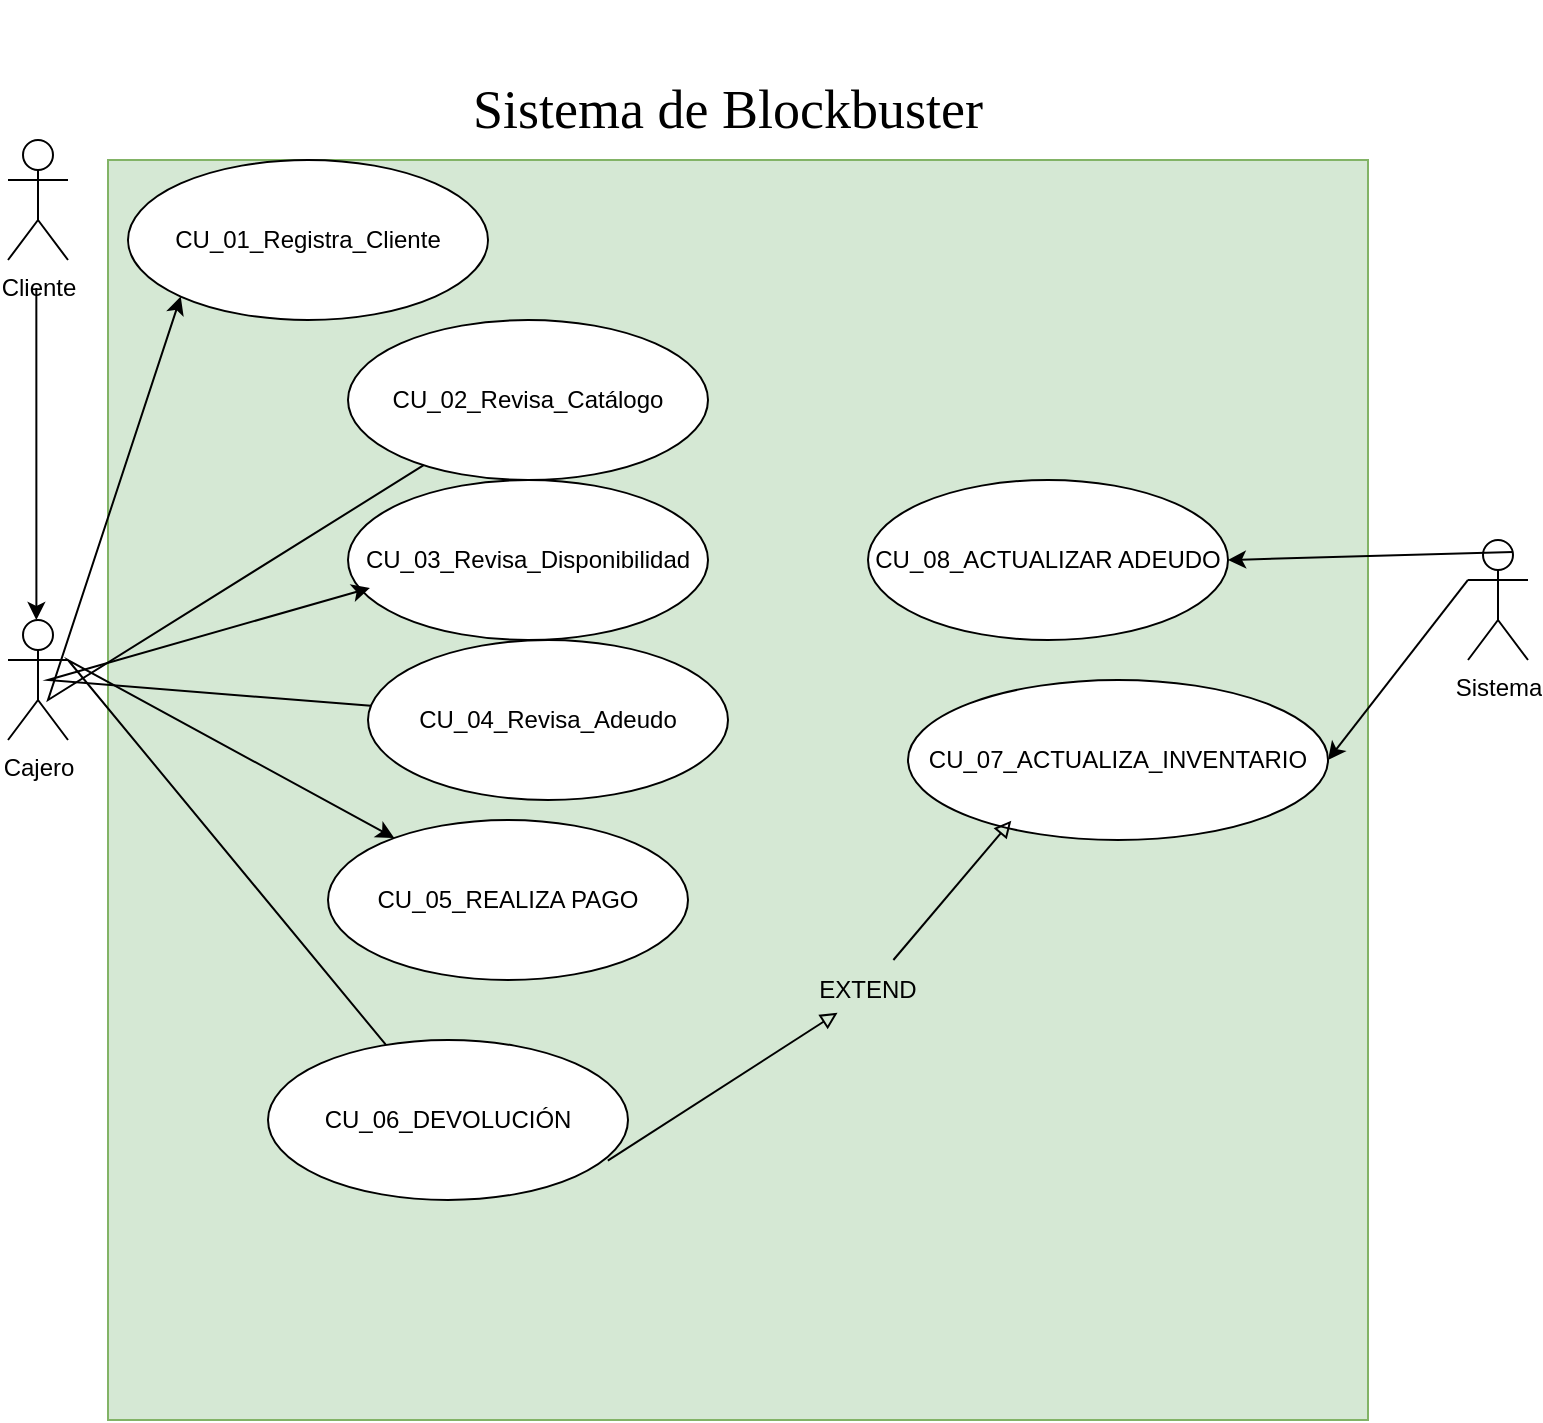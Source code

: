 <mxfile version="26.1.0" pages="3">
  <diagram name="Blockbuster" id="ODJvCPuxcJ4zvgxsXHJD">
    <mxGraphModel dx="1434" dy="728" grid="1" gridSize="10" guides="1" tooltips="1" connect="1" arrows="1" fold="1" page="1" pageScale="1" pageWidth="827" pageHeight="1169" math="0" shadow="0">
      <root>
        <mxCell id="0" />
        <mxCell id="1" parent="0" />
        <mxCell id="nJE4RVAXgkf5wyFK5IrM-1" value="Cliente" style="shape=umlActor;verticalLabelPosition=bottom;verticalAlign=top;html=1;outlineConnect=0;" vertex="1" parent="1">
          <mxGeometry x="30" y="100" width="30" height="60" as="geometry" />
        </mxCell>
        <mxCell id="nJE4RVAXgkf5wyFK5IrM-2" value="Cajero" style="shape=umlActor;verticalLabelPosition=bottom;verticalAlign=top;html=1;outlineConnect=0;" vertex="1" parent="1">
          <mxGeometry x="30" y="340" width="30" height="60" as="geometry" />
        </mxCell>
        <mxCell id="nJE4RVAXgkf5wyFK5IrM-5" value="" style="whiteSpace=wrap;html=1;aspect=fixed;fillColor=#d5e8d4;strokeColor=#82b366;" vertex="1" parent="1">
          <mxGeometry x="80" y="110" width="630" height="630" as="geometry" />
        </mxCell>
        <mxCell id="nJE4RVAXgkf5wyFK5IrM-6" value="Sistema" style="shape=umlActor;verticalLabelPosition=bottom;verticalAlign=top;html=1;outlineConnect=0;" vertex="1" parent="1">
          <mxGeometry x="760" y="300" width="30" height="60" as="geometry" />
        </mxCell>
        <mxCell id="nJE4RVAXgkf5wyFK5IrM-7" style="edgeStyle=orthogonalEdgeStyle;rounded=0;orthogonalLoop=1;jettySize=auto;html=1;" edge="1" parent="1">
          <mxGeometry relative="1" as="geometry">
            <mxPoint x="44.17" y="174" as="sourcePoint" />
            <mxPoint x="44.17" y="340" as="targetPoint" />
            <Array as="points">
              <mxPoint x="44.17" y="334" />
              <mxPoint x="45.17" y="340" />
            </Array>
          </mxGeometry>
        </mxCell>
        <mxCell id="nJE4RVAXgkf5wyFK5IrM-8" value="CU_01_Registra_Cliente" style="ellipse;whiteSpace=wrap;html=1;" vertex="1" parent="1">
          <mxGeometry x="90" y="110" width="180" height="80" as="geometry" />
        </mxCell>
        <mxCell id="nJE4RVAXgkf5wyFK5IrM-9" value="CU_02_Revisa_Catálogo" style="ellipse;whiteSpace=wrap;html=1;" vertex="1" parent="1">
          <mxGeometry x="200" y="190" width="180" height="80" as="geometry" />
        </mxCell>
        <mxCell id="nJE4RVAXgkf5wyFK5IrM-10" value="CU_03_Revisa_Disponibilidad" style="ellipse;whiteSpace=wrap;html=1;" vertex="1" parent="1">
          <mxGeometry x="200" y="270" width="180" height="80" as="geometry" />
        </mxCell>
        <mxCell id="nJE4RVAXgkf5wyFK5IrM-11" value="CU_04_Revisa_Adeudo" style="ellipse;whiteSpace=wrap;html=1;" vertex="1" parent="1">
          <mxGeometry x="210" y="350" width="180" height="80" as="geometry" />
        </mxCell>
        <mxCell id="nJE4RVAXgkf5wyFK5IrM-12" value="CU_05_REALIZA PAGO" style="ellipse;whiteSpace=wrap;html=1;" vertex="1" parent="1">
          <mxGeometry x="190" y="440" width="180" height="80" as="geometry" />
        </mxCell>
        <mxCell id="nJE4RVAXgkf5wyFK5IrM-13" value="CU_06_DEVOLUCIÓN" style="ellipse;whiteSpace=wrap;html=1;" vertex="1" parent="1">
          <mxGeometry x="160" y="550" width="180" height="80" as="geometry" />
        </mxCell>
        <mxCell id="nJE4RVAXgkf5wyFK5IrM-15" value="" style="endArrow=classic;html=1;rounded=0;entryX=0;entryY=1;entryDx=0;entryDy=0;" edge="1" parent="1" source="nJE4RVAXgkf5wyFK5IrM-9" target="nJE4RVAXgkf5wyFK5IrM-8">
          <mxGeometry width="50" height="50" relative="1" as="geometry">
            <mxPoint x="390" y="400" as="sourcePoint" />
            <mxPoint x="440" y="350" as="targetPoint" />
            <Array as="points">
              <mxPoint x="50" y="380" />
            </Array>
          </mxGeometry>
        </mxCell>
        <mxCell id="nJE4RVAXgkf5wyFK5IrM-17" value="" style="endArrow=classic;html=1;rounded=0;entryX=0.061;entryY=0.675;entryDx=0;entryDy=0;entryPerimeter=0;" edge="1" parent="1" source="nJE4RVAXgkf5wyFK5IrM-11" target="nJE4RVAXgkf5wyFK5IrM-10">
          <mxGeometry width="50" height="50" relative="1" as="geometry">
            <mxPoint x="390" y="400" as="sourcePoint" />
            <mxPoint x="440" y="350" as="targetPoint" />
            <Array as="points">
              <mxPoint x="50" y="370" />
            </Array>
          </mxGeometry>
        </mxCell>
        <mxCell id="nJE4RVAXgkf5wyFK5IrM-19" value="CU_07_ACTUALIZA_INVENTARIO" style="ellipse;whiteSpace=wrap;html=1;" vertex="1" parent="1">
          <mxGeometry x="480" y="370" width="210" height="80" as="geometry" />
        </mxCell>
        <mxCell id="nJE4RVAXgkf5wyFK5IrM-20" value="" style="endArrow=classic;html=1;rounded=0;" edge="1" parent="1" source="nJE4RVAXgkf5wyFK5IrM-13" target="nJE4RVAXgkf5wyFK5IrM-12">
          <mxGeometry width="50" height="50" relative="1" as="geometry">
            <mxPoint x="390" y="400" as="sourcePoint" />
            <mxPoint x="440" y="350" as="targetPoint" />
            <Array as="points">
              <mxPoint x="60" y="360" />
            </Array>
          </mxGeometry>
        </mxCell>
        <mxCell id="nJE4RVAXgkf5wyFK5IrM-22" value="" style="endArrow=classic;html=1;rounded=0;exitX=0;exitY=0.333;exitDx=0;exitDy=0;exitPerimeter=0;entryX=1;entryY=0.5;entryDx=0;entryDy=0;" edge="1" parent="1" source="nJE4RVAXgkf5wyFK5IrM-6" target="nJE4RVAXgkf5wyFK5IrM-19">
          <mxGeometry width="50" height="50" relative="1" as="geometry">
            <mxPoint x="390" y="400" as="sourcePoint" />
            <mxPoint x="440" y="350" as="targetPoint" />
          </mxGeometry>
        </mxCell>
        <mxCell id="nJE4RVAXgkf5wyFK5IrM-23" value="" style="endArrow=block;html=1;rounded=0;entryX=0.246;entryY=0.879;entryDx=0;entryDy=0;entryPerimeter=0;endFill=0;" edge="1" parent="1" source="nJE4RVAXgkf5wyFK5IrM-24" target="nJE4RVAXgkf5wyFK5IrM-19">
          <mxGeometry width="50" height="50" relative="1" as="geometry">
            <mxPoint x="420" y="420" as="sourcePoint" />
            <mxPoint x="500" y="430" as="targetPoint" />
          </mxGeometry>
        </mxCell>
        <mxCell id="nJE4RVAXgkf5wyFK5IrM-25" value="CU_08_ACTUALIZAR ADEUDO" style="ellipse;whiteSpace=wrap;html=1;" vertex="1" parent="1">
          <mxGeometry x="460" y="270" width="180" height="80" as="geometry" />
        </mxCell>
        <mxCell id="nJE4RVAXgkf5wyFK5IrM-26" value="" style="endArrow=block;html=1;rounded=0;entryX=0.246;entryY=0.879;entryDx=0;entryDy=0;entryPerimeter=0;exitX=0.944;exitY=0.754;exitDx=0;exitDy=0;exitPerimeter=0;endFill=0;" edge="1" parent="1" source="nJE4RVAXgkf5wyFK5IrM-13" target="nJE4RVAXgkf5wyFK5IrM-24">
          <mxGeometry width="50" height="50" relative="1" as="geometry">
            <mxPoint x="310" y="490" as="sourcePoint" />
            <mxPoint x="522" y="360" as="targetPoint" />
          </mxGeometry>
        </mxCell>
        <mxCell id="nJE4RVAXgkf5wyFK5IrM-24" value="EXTEND" style="text;html=1;align=center;verticalAlign=middle;whiteSpace=wrap;rounded=0;" vertex="1" parent="1">
          <mxGeometry x="430" y="510" width="60" height="30" as="geometry" />
        </mxCell>
        <mxCell id="nJE4RVAXgkf5wyFK5IrM-27" value="" style="endArrow=classic;html=1;rounded=0;entryX=1;entryY=0.5;entryDx=0;entryDy=0;exitX=0.75;exitY=0.1;exitDx=0;exitDy=0;exitPerimeter=0;" edge="1" parent="1" source="nJE4RVAXgkf5wyFK5IrM-6" target="nJE4RVAXgkf5wyFK5IrM-25">
          <mxGeometry width="50" height="50" relative="1" as="geometry">
            <mxPoint x="750" y="300" as="sourcePoint" />
            <mxPoint x="640" y="240" as="targetPoint" />
          </mxGeometry>
        </mxCell>
        <mxCell id="nJE4RVAXgkf5wyFK5IrM-28" value="&lt;font face=&quot;Times New Roman&quot;&gt;&lt;span style=&quot;font-size: 27px;&quot;&gt;Sistema de Blockbuster&lt;/span&gt;&lt;/font&gt;" style="text;html=1;align=center;verticalAlign=middle;whiteSpace=wrap;rounded=0;" vertex="1" parent="1">
          <mxGeometry x="250" y="30" width="280" height="110" as="geometry" />
        </mxCell>
      </root>
    </mxGraphModel>
  </diagram>
  <diagram id="mRnNgTpiTNAPd_y3LfCm" name="Diagrama de Secuencia">
    <mxGraphModel dx="1646" dy="446" grid="1" gridSize="10" guides="1" tooltips="1" connect="1" arrows="1" fold="1" page="1" pageScale="1" pageWidth="827" pageHeight="1169" math="0" shadow="0">
      <root>
        <mxCell id="0" />
        <mxCell id="1" parent="0" />
        <mxCell id="kBHVUy2LrjrYfRFb_7gb-1" value="&lt;font style=&quot;font-size: 27px;&quot; face=&quot;Times New Roman&quot;&gt;Diagrama de Secuencia&lt;/font&gt;" style="text;html=1;align=center;verticalAlign=middle;whiteSpace=wrap;rounded=0;" parent="1" vertex="1">
          <mxGeometry x="250" y="30" width="280" height="110" as="geometry" />
        </mxCell>
        <mxCell id="K4l2ASa-Qy9wPJOpkMz3-34" value="&lt;font style=&quot;vertical-align: inherit;&quot;&gt;&lt;font style=&quot;vertical-align: inherit;&quot;&gt;Sistema&lt;/font&gt;&lt;/font&gt;" style="rounded=1;whiteSpace=wrap;html=1;" parent="1" vertex="1">
          <mxGeometry x="380" y="170" width="120" height="60" as="geometry" />
        </mxCell>
        <mxCell id="K4l2ASa-Qy9wPJOpkMz3-37" value="c" style="endArrow=none;dashed=1;html=1;rounded=0;" parent="1" edge="1" target="d8wykaeFPTUtxAcUQq5g-1">
          <mxGeometry width="50" height="50" relative="1" as="geometry">
            <mxPoint x="35" y="270" as="sourcePoint" />
            <mxPoint x="34.5" y="230" as="targetPoint" />
            <Array as="points">
              <mxPoint x="34.5" y="260" />
            </Array>
          </mxGeometry>
        </mxCell>
        <mxCell id="K4l2ASa-Qy9wPJOpkMz3-38" value="" style="endArrow=none;dashed=1;html=1;rounded=0;" parent="1" source="K4l2ASa-Qy9wPJOpkMz3-33" edge="1">
          <mxGeometry width="50" height="50" relative="1" as="geometry">
            <mxPoint x="300" y="278" as="sourcePoint" />
            <mxPoint x="280" y="220" as="targetPoint" />
            <Array as="points" />
          </mxGeometry>
        </mxCell>
        <mxCell id="K4l2ASa-Qy9wPJOpkMz3-43" value="" style="rounded=0;whiteSpace=wrap;html=1;" parent="1" vertex="1">
          <mxGeometry x="25" y="270" width="20" height="80" as="geometry" />
        </mxCell>
        <mxCell id="K4l2ASa-Qy9wPJOpkMz3-44" value="" style="endArrow=classic;html=1;rounded=0;entryX=0;entryY=0;entryDx=0;entryDy=0;" parent="1" edge="1" target="K4l2ASa-Qy9wPJOpkMz3-46">
          <mxGeometry width="50" height="50" relative="1" as="geometry">
            <mxPoint x="150" y="280" as="sourcePoint" />
            <mxPoint x="420" y="270" as="targetPoint" />
          </mxGeometry>
        </mxCell>
        <mxCell id="K4l2ASa-Qy9wPJOpkMz3-45" value="&lt;font style=&quot;vertical-align: inherit;&quot;&gt;&lt;font style=&quot;vertical-align: inherit;&quot;&gt;Ingreso_datos_usuario&lt;/font&gt;&lt;/font&gt;" style="text;html=1;align=center;verticalAlign=middle;resizable=0;points=[];autosize=1;strokeColor=none;fillColor=none;" parent="1" vertex="1">
          <mxGeometry x="135" y="248" width="150" height="30" as="geometry" />
        </mxCell>
        <mxCell id="K4l2ASa-Qy9wPJOpkMz3-46" value="" style="rounded=0;whiteSpace=wrap;html=1;" parent="1" vertex="1">
          <mxGeometry x="270" y="278" width="20" height="92" as="geometry" />
        </mxCell>
        <mxCell id="K4l2ASa-Qy9wPJOpkMz3-53" value="" style="endArrow=classic;html=1;rounded=0;exitX=1;exitY=0;exitDx=0;exitDy=0;" parent="1" edge="1">
          <mxGeometry width="50" height="50" relative="1" as="geometry">
            <mxPoint x="290" y="710" as="sourcePoint" />
            <mxPoint x="520" y="710" as="targetPoint" />
            <Array as="points" />
          </mxGeometry>
        </mxCell>
        <mxCell id="K4l2ASa-Qy9wPJOpkMz3-58" value="&lt;font style=&quot;vertical-align: inherit;&quot;&gt;&lt;font style=&quot;vertical-align: inherit;&quot;&gt;Datos Validados&lt;/font&gt;&lt;/font&gt;" style="text;html=1;align=center;verticalAlign=middle;resizable=0;points=[];autosize=1;strokeColor=none;fillColor=none;" parent="1" vertex="1">
          <mxGeometry x="320" y="490" width="110" height="30" as="geometry" />
        </mxCell>
        <mxCell id="K4l2ASa-Qy9wPJOpkMz3-60" value="&lt;font style=&quot;vertical-align: inherit;&quot;&gt;&lt;font style=&quot;vertical-align: inherit;&quot;&gt;5 Depositar Dinero&lt;/font&gt;&lt;/font&gt;" style="text;html=1;align=center;verticalAlign=middle;resizable=0;points=[];autosize=1;strokeColor=none;fillColor=none;" parent="1" vertex="1">
          <mxGeometry x="305" y="680" width="120" height="30" as="geometry" />
        </mxCell>
        <mxCell id="d8wykaeFPTUtxAcUQq5g-1" value="" style="shape=umlActor;verticalLabelPosition=bottom;verticalAlign=top;html=1;outlineConnect=0;" vertex="1" parent="1">
          <mxGeometry x="20" y="170" width="30" height="60" as="geometry" />
        </mxCell>
        <mxCell id="d8wykaeFPTUtxAcUQq5g-5" value="" style="endArrow=none;dashed=1;html=1;rounded=0;" edge="1" parent="1">
          <mxGeometry width="50" height="50" relative="1" as="geometry">
            <mxPoint x="280" y="280" as="sourcePoint" />
            <mxPoint x="280" y="240" as="targetPoint" />
            <Array as="points">
              <mxPoint x="280" y="280" />
            </Array>
          </mxGeometry>
        </mxCell>
        <mxCell id="K4l2ASa-Qy9wPJOpkMz3-33" value="&lt;font style=&quot;vertical-align: inherit;&quot;&gt;&lt;font style=&quot;vertical-align: inherit;&quot;&gt;Ventana_de_préstamos&lt;/font&gt;&lt;/font&gt;" style="rounded=1;whiteSpace=wrap;html=1;" parent="1" vertex="1">
          <mxGeometry x="220" y="170" width="140" height="65" as="geometry" />
        </mxCell>
        <mxCell id="d8wykaeFPTUtxAcUQq5g-6" value="" style="endArrow=none;dashed=1;html=1;dashPattern=1 3;strokeWidth=2;rounded=0;entryX=0.5;entryY=1;entryDx=0;entryDy=0;" edge="1" parent="1" target="K4l2ASa-Qy9wPJOpkMz3-43">
          <mxGeometry width="50" height="50" relative="1" as="geometry">
            <mxPoint x="35" y="640" as="sourcePoint" />
            <mxPoint x="50" y="360" as="targetPoint" />
          </mxGeometry>
        </mxCell>
        <mxCell id="d8wykaeFPTUtxAcUQq5g-7" value="c" style="endArrow=none;dashed=1;html=1;rounded=0;" edge="1" parent="1" target="d8wykaeFPTUtxAcUQq5g-9">
          <mxGeometry width="50" height="50" relative="1" as="geometry">
            <mxPoint x="135" y="270" as="sourcePoint" />
            <mxPoint x="134.5" y="230" as="targetPoint" />
            <Array as="points">
              <mxPoint x="134.5" y="260" />
            </Array>
          </mxGeometry>
        </mxCell>
        <mxCell id="d8wykaeFPTUtxAcUQq5g-8" value="" style="rounded=0;whiteSpace=wrap;html=1;" vertex="1" parent="1">
          <mxGeometry x="125" y="270" width="20" height="80" as="geometry" />
        </mxCell>
        <mxCell id="d8wykaeFPTUtxAcUQq5g-9" value="" style="shape=umlActor;verticalLabelPosition=bottom;verticalAlign=top;html=1;outlineConnect=0;" vertex="1" parent="1">
          <mxGeometry x="120" y="170" width="30" height="60" as="geometry" />
        </mxCell>
        <mxCell id="d8wykaeFPTUtxAcUQq5g-10" value="" style="endArrow=none;dashed=1;html=1;dashPattern=1 3;strokeWidth=2;rounded=0;entryX=0.5;entryY=1;entryDx=0;entryDy=0;" edge="1" parent="1" target="d8wykaeFPTUtxAcUQq5g-8" source="d8wykaeFPTUtxAcUQq5g-25">
          <mxGeometry width="50" height="50" relative="1" as="geometry">
            <mxPoint x="135" y="640" as="sourcePoint" />
            <mxPoint x="150" y="360" as="targetPoint" />
          </mxGeometry>
        </mxCell>
        <mxCell id="d8wykaeFPTUtxAcUQq5g-11" value="&lt;font style=&quot;vertical-align: inherit;&quot;&gt;&lt;font style=&quot;vertical-align: inherit;&quot;&gt;Registra_datos_usuario&lt;/font&gt;&lt;/font&gt;" style="text;html=1;align=center;verticalAlign=middle;resizable=0;points=[];autosize=1;strokeColor=none;fillColor=none;" vertex="1" parent="1">
          <mxGeometry x="285" y="248" width="150" height="30" as="geometry" />
        </mxCell>
        <mxCell id="d8wykaeFPTUtxAcUQq5g-12" value="" style="endArrow=classic;html=1;rounded=0;" edge="1" parent="1">
          <mxGeometry width="50" height="50" relative="1" as="geometry">
            <mxPoint x="300" y="280" as="sourcePoint" />
            <mxPoint x="420" y="280" as="targetPoint" />
          </mxGeometry>
        </mxCell>
        <mxCell id="d8wykaeFPTUtxAcUQq5g-15" value="" style="rounded=0;whiteSpace=wrap;html=1;" vertex="1" parent="1">
          <mxGeometry x="430" y="268" width="20" height="102" as="geometry" />
        </mxCell>
        <mxCell id="d8wykaeFPTUtxAcUQq5g-16" value="" style="endArrow=none;dashed=1;html=1;rounded=0;" edge="1" parent="1">
          <mxGeometry width="50" height="50" relative="1" as="geometry">
            <mxPoint x="440" y="270" as="sourcePoint" />
            <mxPoint x="440" y="230" as="targetPoint" />
            <Array as="points">
              <mxPoint x="440" y="270" />
            </Array>
          </mxGeometry>
        </mxCell>
        <mxCell id="d8wykaeFPTUtxAcUQq5g-17" value="" style="endArrow=none;dashed=1;html=1;dashPattern=1 3;strokeWidth=2;rounded=0;entryX=0.5;entryY=1;entryDx=0;entryDy=0;" edge="1" parent="1" source="d8wykaeFPTUtxAcUQq5g-28">
          <mxGeometry width="50" height="50" relative="1" as="geometry">
            <mxPoint x="279.71" y="660" as="sourcePoint" />
            <mxPoint x="279.71" y="370" as="targetPoint" />
          </mxGeometry>
        </mxCell>
        <mxCell id="d8wykaeFPTUtxAcUQq5g-18" value="" style="endArrow=none;dashed=1;html=1;dashPattern=1 3;strokeWidth=2;rounded=0;entryX=0.5;entryY=1;entryDx=0;entryDy=0;" edge="1" parent="1" source="d8wykaeFPTUtxAcUQq5g-30">
          <mxGeometry width="50" height="50" relative="1" as="geometry">
            <mxPoint x="439.71" y="660" as="sourcePoint" />
            <mxPoint x="439.71" y="370" as="targetPoint" />
          </mxGeometry>
        </mxCell>
        <mxCell id="d8wykaeFPTUtxAcUQq5g-19" value="" style="endArrow=classic;html=1;rounded=0;exitX=0;exitY=0.75;exitDx=0;exitDy=0;dashed=1;dashPattern=8 8;entryX=0.75;entryY=1;entryDx=0;entryDy=0;" edge="1" parent="1" source="d8wykaeFPTUtxAcUQq5g-15" target="d8wykaeFPTUtxAcUQq5g-8">
          <mxGeometry width="50" height="50" relative="1" as="geometry">
            <mxPoint x="160" y="290" as="sourcePoint" />
            <mxPoint x="150" y="350" as="targetPoint" />
          </mxGeometry>
        </mxCell>
        <mxCell id="d8wykaeFPTUtxAcUQq5g-20" value="" style="endArrow=classic;html=1;rounded=0;entryX=0;entryY=0;entryDx=0;entryDy=0;" edge="1" parent="1" target="d8wykaeFPTUtxAcUQq5g-8">
          <mxGeometry width="50" height="50" relative="1" as="geometry">
            <mxPoint x="45" y="272" as="sourcePoint" />
            <mxPoint x="165" y="270" as="targetPoint" />
          </mxGeometry>
        </mxCell>
        <mxCell id="d8wykaeFPTUtxAcUQq5g-21" value="Datos_Usuario" style="text;html=1;align=center;verticalAlign=middle;resizable=0;points=[];autosize=1;strokeColor=none;fillColor=none;" vertex="1" parent="1">
          <mxGeometry x="35" y="240" width="100" height="30" as="geometry" />
        </mxCell>
        <mxCell id="d8wykaeFPTUtxAcUQq5g-22" value="&lt;font style=&quot;vertical-align: inherit;&quot;&gt;&lt;font style=&quot;vertical-align: inherit;&quot;&gt;Usuario_Registrado&lt;/font&gt;&lt;/font&gt;" style="text;html=1;align=center;verticalAlign=middle;resizable=0;points=[];autosize=1;strokeColor=none;fillColor=none;" vertex="1" parent="1">
          <mxGeometry x="210" y="320" width="130" height="30" as="geometry" />
        </mxCell>
        <mxCell id="d8wykaeFPTUtxAcUQq5g-23" value="" style="endArrow=classic;html=1;rounded=0;" edge="1" parent="1">
          <mxGeometry width="50" height="50" relative="1" as="geometry">
            <mxPoint x="35" y="382" as="sourcePoint" />
            <mxPoint x="130" y="380" as="targetPoint" />
          </mxGeometry>
        </mxCell>
        <mxCell id="d8wykaeFPTUtxAcUQq5g-24" value="&lt;font style=&quot;vertical-align: inherit;&quot;&gt;&lt;font style=&quot;vertical-align: inherit;&quot;&gt;Solicita_préstamo&lt;/font&gt;&lt;/font&gt;" style="text;html=1;align=center;verticalAlign=middle;resizable=0;points=[];autosize=1;strokeColor=none;fillColor=none;" vertex="1" parent="1">
          <mxGeometry x="25" y="350" width="120" height="30" as="geometry" />
        </mxCell>
        <mxCell id="d8wykaeFPTUtxAcUQq5g-26" value="" style="endArrow=none;dashed=1;html=1;dashPattern=1 3;strokeWidth=2;rounded=0;entryX=0.5;entryY=1;entryDx=0;entryDy=0;" edge="1" parent="1" target="d8wykaeFPTUtxAcUQq5g-25">
          <mxGeometry width="50" height="50" relative="1" as="geometry">
            <mxPoint x="135" y="640" as="sourcePoint" />
            <mxPoint x="135" y="350" as="targetPoint" />
          </mxGeometry>
        </mxCell>
        <mxCell id="d8wykaeFPTUtxAcUQq5g-25" value="" style="rounded=0;whiteSpace=wrap;html=1;" vertex="1" parent="1">
          <mxGeometry x="125" y="390" width="20" height="80" as="geometry" />
        </mxCell>
        <mxCell id="d8wykaeFPTUtxAcUQq5g-29" value="" style="endArrow=none;dashed=1;html=1;dashPattern=1 3;strokeWidth=2;rounded=0;entryX=0.5;entryY=1;entryDx=0;entryDy=0;" edge="1" parent="1" target="d8wykaeFPTUtxAcUQq5g-28">
          <mxGeometry width="50" height="50" relative="1" as="geometry">
            <mxPoint x="279.71" y="660" as="sourcePoint" />
            <mxPoint x="279.71" y="370" as="targetPoint" />
          </mxGeometry>
        </mxCell>
        <mxCell id="d8wykaeFPTUtxAcUQq5g-28" value="" style="rounded=0;whiteSpace=wrap;html=1;" vertex="1" parent="1">
          <mxGeometry x="270" y="384" width="20" height="92" as="geometry" />
        </mxCell>
        <mxCell id="d8wykaeFPTUtxAcUQq5g-31" value="" style="endArrow=none;dashed=1;html=1;dashPattern=1 3;strokeWidth=2;rounded=0;entryX=0.5;entryY=1;entryDx=0;entryDy=0;" edge="1" parent="1" target="d8wykaeFPTUtxAcUQq5g-30">
          <mxGeometry width="50" height="50" relative="1" as="geometry">
            <mxPoint x="439.71" y="660" as="sourcePoint" />
            <mxPoint x="439.71" y="370" as="targetPoint" />
          </mxGeometry>
        </mxCell>
        <mxCell id="d8wykaeFPTUtxAcUQq5g-30" value="" style="rounded=0;whiteSpace=wrap;html=1;" vertex="1" parent="1">
          <mxGeometry x="430" y="384" width="20" height="92" as="geometry" />
        </mxCell>
        <mxCell id="d8wykaeFPTUtxAcUQq5g-32" value="" style="endArrow=classic;html=1;rounded=0;entryX=0.121;entryY=0.053;entryDx=0;entryDy=0;entryPerimeter=0;" edge="1" parent="1" target="d8wykaeFPTUtxAcUQq5g-28">
          <mxGeometry width="50" height="50" relative="1" as="geometry">
            <mxPoint x="145" y="392" as="sourcePoint" />
            <mxPoint x="240" y="390" as="targetPoint" />
          </mxGeometry>
        </mxCell>
        <mxCell id="d8wykaeFPTUtxAcUQq5g-33" value="" style="endArrow=classic;html=1;rounded=0;entryX=0;entryY=0;entryDx=0;entryDy=0;" edge="1" parent="1" target="d8wykaeFPTUtxAcUQq5g-30">
          <mxGeometry width="50" height="50" relative="1" as="geometry">
            <mxPoint x="290" y="387" as="sourcePoint" />
            <mxPoint x="417" y="384" as="targetPoint" />
          </mxGeometry>
        </mxCell>
        <mxCell id="d8wykaeFPTUtxAcUQq5g-34" value="&lt;font style=&quot;vertical-align: inherit;&quot;&gt;&lt;font style=&quot;vertical-align: inherit;&quot;&gt;Busca_título&lt;/font&gt;&lt;/font&gt;" style="text;html=1;align=center;verticalAlign=middle;resizable=0;points=[];autosize=1;strokeColor=none;fillColor=none;" vertex="1" parent="1">
          <mxGeometry x="165" y="360" width="90" height="30" as="geometry" />
        </mxCell>
        <mxCell id="d8wykaeFPTUtxAcUQq5g-35" value="USUARIO" style="text;html=1;align=center;verticalAlign=middle;resizable=0;points=[];autosize=1;strokeColor=none;fillColor=none;" vertex="1" parent="1">
          <mxGeometry x="-5" y="140" width="80" height="30" as="geometry" />
        </mxCell>
        <mxCell id="d8wykaeFPTUtxAcUQq5g-36" value="CAJERO" style="text;html=1;align=center;verticalAlign=middle;resizable=0;points=[];autosize=1;strokeColor=none;fillColor=none;" vertex="1" parent="1">
          <mxGeometry x="100" y="140" width="70" height="30" as="geometry" />
        </mxCell>
      </root>
    </mxGraphModel>
  </diagram>
  <diagram id="trH-YTIhFrRkFC0WJCbl" name="Diagrama de Colaboración">
    <mxGraphModel dx="1434" dy="1897" grid="1" gridSize="10" guides="1" tooltips="1" connect="1" arrows="1" fold="1" page="1" pageScale="1" pageWidth="827" pageHeight="1169" math="0" shadow="0">
      <root>
        <mxCell id="0" />
        <mxCell id="1" parent="0" />
        <mxCell id="LAqmPm5dcarXrm0wQRR7-1" value="&lt;font style=&quot;font-size: 27px;&quot; face=&quot;Times New Roman&quot;&gt;Diagrama de Colaboración de Blockbuster&lt;/font&gt;" style="text;html=1;align=center;verticalAlign=middle;whiteSpace=wrap;rounded=0;" parent="1" vertex="1">
          <mxGeometry x="260" y="-20" width="280" height="110" as="geometry" />
        </mxCell>
        <mxCell id="acHe4EZFRNq2Mbjbd63I-1" value="Cajero" style="shape=umlActor;verticalLabelPosition=bottom;verticalAlign=top;html=1;outlineConnect=0;" parent="1" vertex="1">
          <mxGeometry x="350" y="180" width="100" height="140" as="geometry" />
        </mxCell>
        <mxCell id="e1XEk9YMvfogq5TwfNV9-2" value="Cliente" style="shape=umlActor;verticalLabelPosition=bottom;verticalAlign=top;html=1;outlineConnect=0;" parent="1" vertex="1">
          <mxGeometry x="40" y="170" width="100" height="140" as="geometry" />
        </mxCell>
        <mxCell id="e1XEk9YMvfogq5TwfNV9-5" value="Sistema" style="rounded=0;whiteSpace=wrap;html=1;" parent="1" vertex="1">
          <mxGeometry x="780" y="195" width="170" height="110" as="geometry" />
        </mxCell>
        <mxCell id="e1XEk9YMvfogq5TwfNV9-6" value="" style="endArrow=classic;html=1;rounded=0;" parent="1" edge="1">
          <mxGeometry width="50" height="50" relative="1" as="geometry">
            <mxPoint x="460" y="230" as="sourcePoint" />
            <mxPoint x="770" y="230" as="targetPoint" />
            <Array as="points">
              <mxPoint x="520" y="230" />
            </Array>
          </mxGeometry>
        </mxCell>
        <mxCell id="e1XEk9YMvfogq5TwfNV9-7" value="" style="endArrow=classic;html=1;rounded=0;" parent="1" edge="1">
          <mxGeometry width="50" height="50" relative="1" as="geometry">
            <mxPoint x="170" y="230" as="sourcePoint" />
            <mxPoint x="320" y="230" as="targetPoint" />
          </mxGeometry>
        </mxCell>
        <mxCell id="e1XEk9YMvfogq5TwfNV9-10" value=" &lt;br&gt;&lt;font&gt;  &lt;br&gt;&lt;font&gt; &lt;br&gt;&lt;br&gt;01.Realiza_pedido&lt;/font&gt;&lt;/font&gt;&lt;div&gt;&lt;font&gt;&lt;font&gt;06.Realiza_pago&lt;/font&gt;&lt;/font&gt;&lt;/div&gt;" style="text;html=1;align=center;verticalAlign=middle;whiteSpace=wrap;rounded=0;" parent="1" vertex="1">
          <mxGeometry x="160" y="130" width="170" height="90" as="geometry" />
        </mxCell>
        <mxCell id="e1XEk9YMvfogq5TwfNV9-11" value=" &lt;font&gt;&lt;br&gt;&lt;font&gt;&lt;font&gt;&lt;font&gt;03. Revisa_catalogo 04.Revisa_disponibilidad&lt;/font&gt;&lt;br&gt;&lt;font&gt;&lt;font&gt;05.Revisa_adeudo 06.Realiza_pago&lt;/font&gt;&lt;/font&gt;&lt;/font&gt;&lt;/font&gt;&lt;/font&gt;" style="text;html=1;align=center;verticalAlign=middle;whiteSpace=wrap;rounded=0;" parent="1" vertex="1">
          <mxGeometry x="590" y="120" width="150" height="90" as="geometry" />
        </mxCell>
        <mxCell id="WZ43Z2cHF52SK_LrbLYr-1" value="" style="endArrow=classic;html=1;rounded=0;dashed=1;dashPattern=12 12;" parent="1" edge="1">
          <mxGeometry width="50" height="50" relative="1" as="geometry">
            <mxPoint x="760" y="305" as="sourcePoint" />
            <mxPoint x="450" y="305" as="targetPoint" />
            <Array as="points">
              <mxPoint x="520" y="305" />
            </Array>
          </mxGeometry>
        </mxCell>
        <mxCell id="nr1IBAYGRiPbMG95h2jC-1" value="07. Actualizar_adeudo&lt;br&gt;&lt;font&gt;08. Actúalizar_inventario&lt;/font&gt;" style="text;html=1;align=center;verticalAlign=middle;whiteSpace=wrap;rounded=0;" parent="1" vertex="1">
          <mxGeometry x="560" y="240" width="150" height="90" as="geometry" />
        </mxCell>
        <mxCell id="UWiSr4ORqrGUFnTkmqY3-1" value="09.Devolución_o_Entrega_del_pedido" style="text;html=1;align=center;verticalAlign=middle;whiteSpace=wrap;rounded=0;" parent="1" vertex="1">
          <mxGeometry x="170" y="240" width="150" height="90" as="geometry" />
        </mxCell>
        <mxCell id="UWiSr4ORqrGUFnTkmqY3-3" value="" style="endArrow=classic;html=1;rounded=0;dashed=1;dashPattern=8 8;" parent="1" edge="1">
          <mxGeometry width="50" height="50" relative="1" as="geometry">
            <mxPoint x="340" y="310" as="sourcePoint" />
            <mxPoint x="150" y="310" as="targetPoint" />
          </mxGeometry>
        </mxCell>
      </root>
    </mxGraphModel>
  </diagram>
</mxfile>
